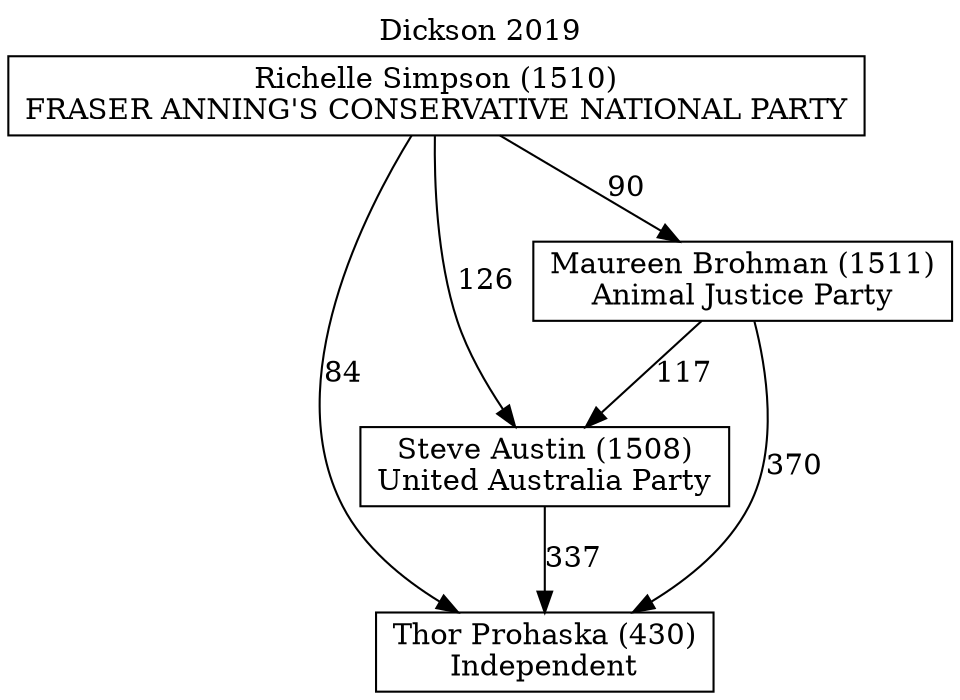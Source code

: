 // House preference flow
digraph "Thor Prohaska (430)_Dickson_2019" {
	graph [label="Dickson 2019" labelloc=t mclimit=10]
	node [shape=box]
	"Thor Prohaska (430)" [label="Thor Prohaska (430)
Independent"]
	"Steve Austin (1508)" [label="Steve Austin (1508)
United Australia Party"]
	"Maureen Brohman (1511)" [label="Maureen Brohman (1511)
Animal Justice Party"]
	"Richelle Simpson (1510)" [label="Richelle Simpson (1510)
FRASER ANNING'S CONSERVATIVE NATIONAL PARTY"]
	"Steve Austin (1508)" -> "Thor Prohaska (430)" [label=337]
	"Maureen Brohman (1511)" -> "Steve Austin (1508)" [label=117]
	"Richelle Simpson (1510)" -> "Maureen Brohman (1511)" [label=90]
	"Maureen Brohman (1511)" -> "Thor Prohaska (430)" [label=370]
	"Richelle Simpson (1510)" -> "Thor Prohaska (430)" [label=84]
	"Richelle Simpson (1510)" -> "Steve Austin (1508)" [label=126]
}
